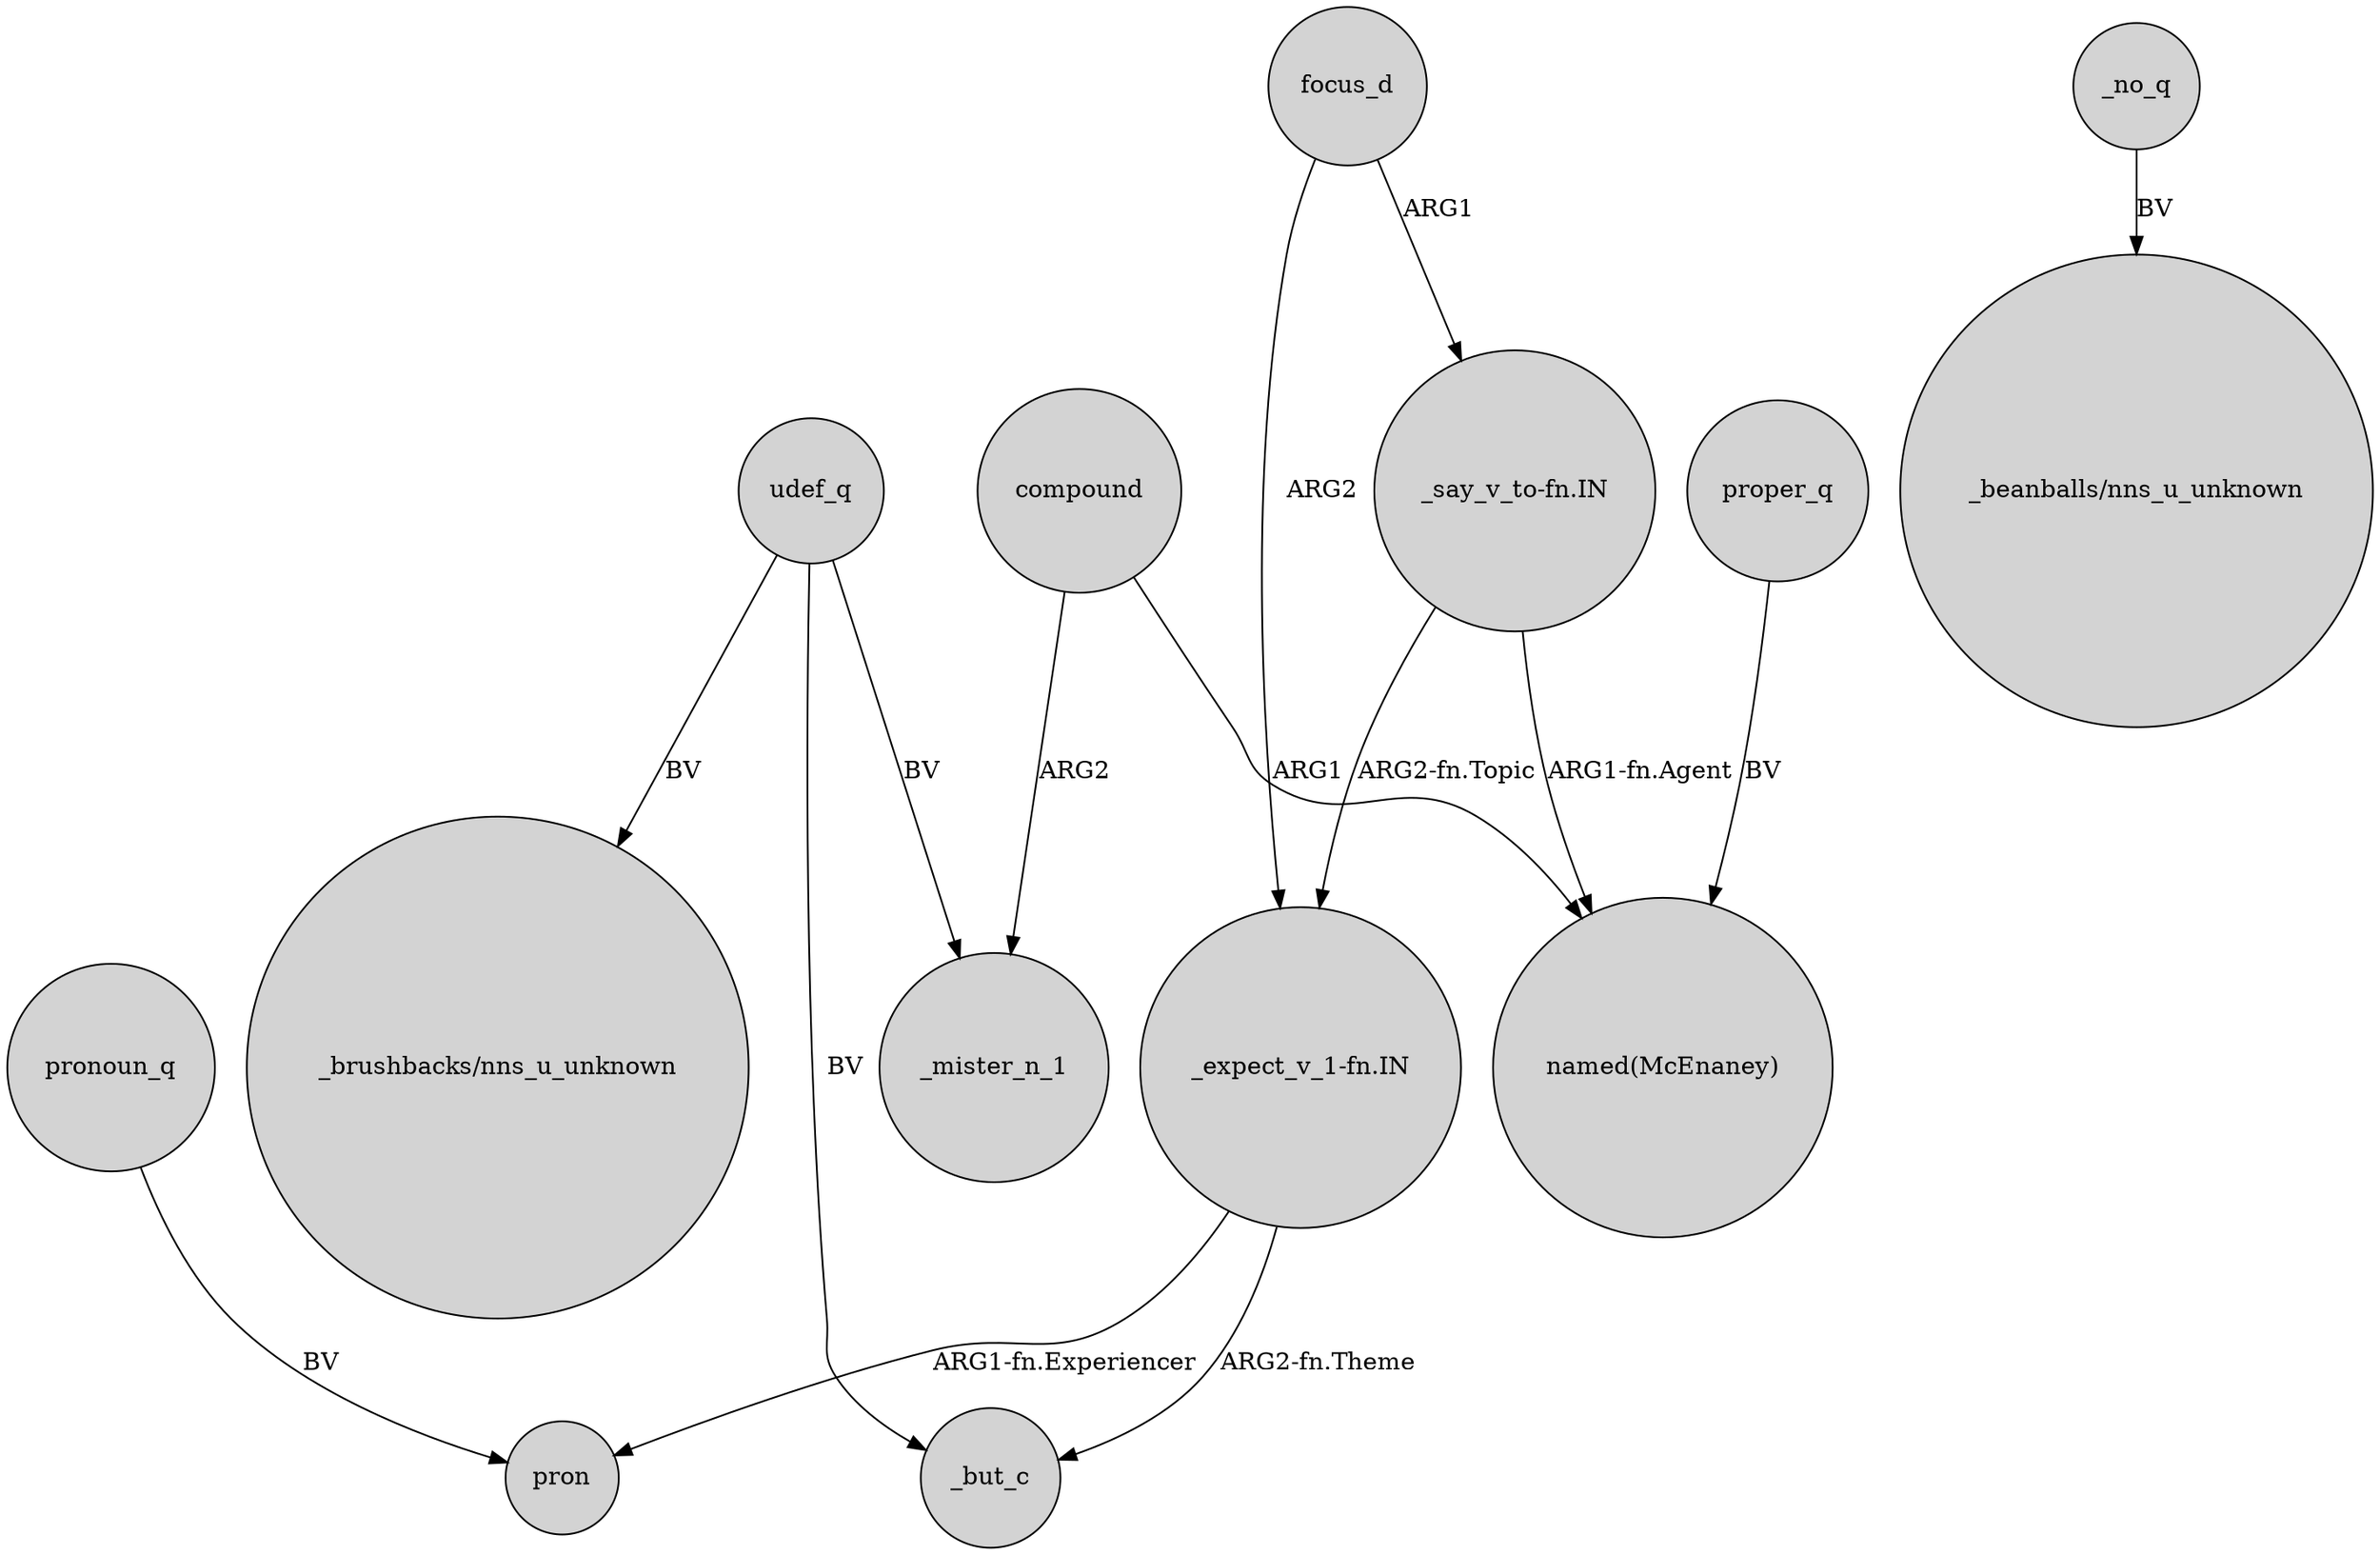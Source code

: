 digraph {
	node [shape=circle style=filled]
	"_expect_v_1-fn.IN" -> pron [label="ARG1-fn.Experiencer"]
	udef_q -> "_brushbacks/nns_u_unknown" [label=BV]
	udef_q -> _mister_n_1 [label=BV]
	"_say_v_to-fn.IN" -> "_expect_v_1-fn.IN" [label="ARG2-fn.Topic"]
	proper_q -> "named(McEnaney)" [label=BV]
	"_expect_v_1-fn.IN" -> _but_c [label="ARG2-fn.Theme"]
	"_say_v_to-fn.IN" -> "named(McEnaney)" [label="ARG1-fn.Agent"]
	_no_q -> "_beanballs/nns_u_unknown" [label=BV]
	focus_d -> "_expect_v_1-fn.IN" [label=ARG2]
	compound -> "named(McEnaney)" [label=ARG1]
	compound -> _mister_n_1 [label=ARG2]
	udef_q -> _but_c [label=BV]
	focus_d -> "_say_v_to-fn.IN" [label=ARG1]
	pronoun_q -> pron [label=BV]
}
